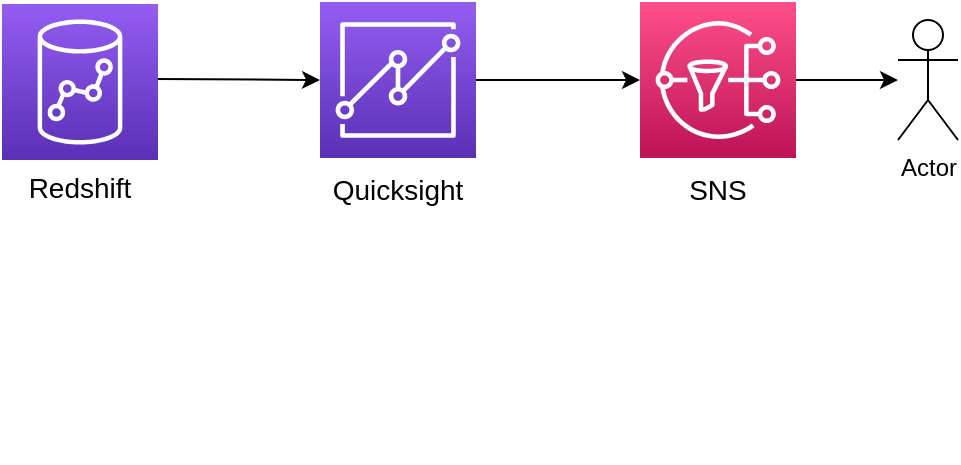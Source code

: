 <mxfile version="21.6.1" type="github">
  <diagram id="Ht1M8jgEwFfnCIfOTk4-" name="Page-1">
    <mxGraphModel dx="1138" dy="623" grid="1" gridSize="10" guides="1" tooltips="1" connect="1" arrows="1" fold="1" page="1" pageScale="1" pageWidth="1169" pageHeight="827" math="0" shadow="0">
      <root>
        <mxCell id="0" />
        <mxCell id="1" parent="0" />
        <mxCell id="GmhvjzRqwlj7LsfzqnwR-24" style="edgeStyle=orthogonalEdgeStyle;rounded=0;orthogonalLoop=1;jettySize=auto;html=1;exitX=0.5;exitY=1;exitDx=0;exitDy=0;" parent="1" edge="1">
          <mxGeometry relative="1" as="geometry">
            <mxPoint x="385" y="550" as="sourcePoint" />
            <mxPoint x="385" y="550" as="targetPoint" />
          </mxGeometry>
        </mxCell>
        <mxCell id="gpjf-bufBXeFqLdrCsLg-19" style="edgeStyle=orthogonalEdgeStyle;rounded=0;orthogonalLoop=1;jettySize=auto;html=1;entryX=0;entryY=0.5;entryDx=0;entryDy=0;entryPerimeter=0;" edge="1" parent="1" target="gpjf-bufBXeFqLdrCsLg-21">
          <mxGeometry relative="1" as="geometry">
            <mxPoint x="258.5" y="366.5" as="sourcePoint" />
          </mxGeometry>
        </mxCell>
        <mxCell id="gpjf-bufBXeFqLdrCsLg-20" value="" style="edgeStyle=orthogonalEdgeStyle;rounded=0;orthogonalLoop=1;jettySize=auto;html=1;" edge="1" parent="1" source="gpjf-bufBXeFqLdrCsLg-21" target="gpjf-bufBXeFqLdrCsLg-23">
          <mxGeometry relative="1" as="geometry" />
        </mxCell>
        <object label="" tooltip="personalize" id="gpjf-bufBXeFqLdrCsLg-21">
          <mxCell style="sketch=0;points=[[0,0,0],[0.25,0,0],[0.5,0,0],[0.75,0,0],[1,0,0],[0,1,0],[0.25,1,0],[0.5,1,0],[0.75,1,0],[1,1,0],[0,0.25,0],[0,0.5,0],[0,0.75,0],[1,0.25,0],[1,0.5,0],[1,0.75,0]];outlineConnect=0;fontColor=#232F3E;gradientColor=#945DF2;gradientDirection=north;fillColor=#5A30B5;strokeColor=#ffffff;dashed=0;verticalLabelPosition=bottom;verticalAlign=top;align=center;html=1;fontSize=12;fontStyle=0;aspect=fixed;shape=mxgraph.aws4.resourceIcon;resIcon=mxgraph.aws4.quicksight;" vertex="1" parent="1">
            <mxGeometry x="341" y="328" width="78" height="78" as="geometry" />
          </mxCell>
        </object>
        <mxCell id="gpjf-bufBXeFqLdrCsLg-22" value="" style="edgeStyle=orthogonalEdgeStyle;rounded=0;orthogonalLoop=1;jettySize=auto;html=1;" edge="1" parent="1" source="gpjf-bufBXeFqLdrCsLg-23" target="gpjf-bufBXeFqLdrCsLg-28">
          <mxGeometry relative="1" as="geometry" />
        </mxCell>
        <mxCell id="gpjf-bufBXeFqLdrCsLg-23" value="" style="sketch=0;points=[[0,0,0],[0.25,0,0],[0.5,0,0],[0.75,0,0],[1,0,0],[0,1,0],[0.25,1,0],[0.5,1,0],[0.75,1,0],[1,1,0],[0,0.25,0],[0,0.5,0],[0,0.75,0],[1,0.25,0],[1,0.5,0],[1,0.75,0]];outlineConnect=0;fontColor=#232F3E;gradientColor=#FF4F8B;gradientDirection=north;fillColor=#BC1356;strokeColor=#ffffff;dashed=0;verticalLabelPosition=bottom;verticalAlign=top;align=center;html=1;fontSize=12;fontStyle=0;aspect=fixed;shape=mxgraph.aws4.resourceIcon;resIcon=mxgraph.aws4.sns;" vertex="1" parent="1">
          <mxGeometry x="501" y="328" width="78" height="78" as="geometry" />
        </mxCell>
        <mxCell id="gpjf-bufBXeFqLdrCsLg-24" value="&lt;font style=&quot;font-size: 14px;&quot;&gt;Redshift&lt;/font&gt;" style="text;html=1;strokeColor=none;fillColor=none;align=center;verticalAlign=middle;whiteSpace=wrap;rounded=0;" vertex="1" parent="1">
          <mxGeometry x="191" y="406" width="60" height="30" as="geometry" />
        </mxCell>
        <mxCell id="gpjf-bufBXeFqLdrCsLg-25" value="&lt;font style=&quot;font-size: 14px;&quot;&gt;Quicksight&lt;/font&gt;" style="text;html=1;strokeColor=none;fillColor=none;align=center;verticalAlign=middle;whiteSpace=wrap;rounded=0;" vertex="1" parent="1">
          <mxGeometry x="350" y="407" width="60" height="30" as="geometry" />
        </mxCell>
        <mxCell id="gpjf-bufBXeFqLdrCsLg-26" value="&lt;font style=&quot;font-size: 14px;&quot;&gt;SNS&lt;/font&gt;" style="text;html=1;strokeColor=none;fillColor=none;align=center;verticalAlign=middle;whiteSpace=wrap;rounded=0;" vertex="1" parent="1">
          <mxGeometry x="510" y="407" width="60" height="30" as="geometry" />
        </mxCell>
        <mxCell id="gpjf-bufBXeFqLdrCsLg-27" value="" style="sketch=0;points=[[0,0,0],[0.25,0,0],[0.5,0,0],[0.75,0,0],[1,0,0],[0,1,0],[0.25,1,0],[0.5,1,0],[0.75,1,0],[1,1,0],[0,0.25,0],[0,0.5,0],[0,0.75,0],[1,0.25,0],[1,0.5,0],[1,0.75,0]];outlineConnect=0;fontColor=#232F3E;gradientColor=#945DF2;gradientDirection=north;fillColor=#5A30B5;strokeColor=#ffffff;dashed=0;verticalLabelPosition=bottom;verticalAlign=top;align=center;html=1;fontSize=12;fontStyle=0;aspect=fixed;shape=mxgraph.aws4.resourceIcon;resIcon=mxgraph.aws4.redshift;" vertex="1" parent="1">
          <mxGeometry x="182" y="329" width="78" height="78" as="geometry" />
        </mxCell>
        <mxCell id="gpjf-bufBXeFqLdrCsLg-28" value="Actor" style="shape=umlActor;verticalLabelPosition=bottom;verticalAlign=top;html=1;outlineConnect=0;" vertex="1" parent="1">
          <mxGeometry x="630" y="337" width="30" height="60" as="geometry" />
        </mxCell>
      </root>
    </mxGraphModel>
  </diagram>
</mxfile>
